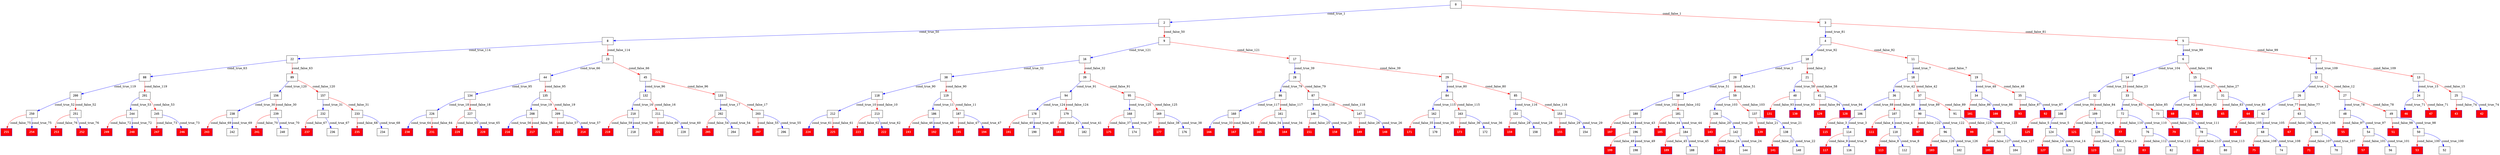 digraph ExecutionTree {
	node [color=black fontname=Courier height=.5 shape=record]
	197 [color=blue, fillcolor=red, style=filled, fontcolor=white, fontname="Courier-Bold"]
	195 [color=blue, fillcolor=red, style=filled, fontcolor=white, fontname="Courier-Bold"]
	193 [color=blue, fillcolor=red, style=filled, fontcolor=white, fontname="Courier-Bold"]
	191 [color=blue, fillcolor=red, style=filled, fontcolor=white, fontname="Courier-Bold"]
	189 [color=blue, fillcolor=red, style=filled, fontcolor=white, fontname="Courier-Bold"]
	194 [color=blue, fillcolor=red, style=filled, fontcolor=white, fontname="Courier-Bold"]
	185 [color=blue, fillcolor=red, style=filled, fontcolor=white, fontname="Courier-Bold"]
	183 [color=blue, fillcolor=red, style=filled, fontcolor=white, fontname="Courier-Bold"]
	166 [color=blue, fillcolor=red, style=filled, fontcolor=white, fontname="Courier-Bold"]
	177 [color=blue, fillcolor=red, style=filled, fontcolor=white, fontname="Courier-Bold"]
	175 [color=blue, fillcolor=red, style=filled, fontcolor=white, fontname="Courier-Bold"]
	173 [color=blue, fillcolor=red, style=filled, fontcolor=white, fontname="Courier-Bold"]
	171 [color=blue, fillcolor=red, style=filled, fontcolor=white, fontname="Courier-Bold"]
	167 [color=blue, fillcolor=red, style=filled, fontcolor=white, fontname="Courier-Bold"]
	165 [color=blue, fillcolor=red, style=filled, fontcolor=white, fontname="Courier-Bold"]
	164 [color=blue, fillcolor=red, style=filled, fontcolor=white, fontname="Courier-Bold"]
	159 [color=blue, fillcolor=red, style=filled, fontcolor=white, fontname="Courier-Bold"]
	60 [color=blue, fillcolor=red, style=filled, fontcolor=white, fontname="Courier-Bold"]
	155 [color=blue, fillcolor=red, style=filled, fontcolor=white, fontname="Courier-Bold"]
	151 [color=blue, fillcolor=red, style=filled, fontcolor=white, fontname="Courier-Bold"]
	149 [color=blue, fillcolor=red, style=filled, fontcolor=white, fontname="Courier-Bold"]
	148 [color=blue, fillcolor=red, style=filled, fontcolor=white, fontname="Courier-Bold"]
	145 [color=blue, fillcolor=red, style=filled, fontcolor=white, fontname="Courier-Bold"]
	143 [color=blue, fillcolor=red, style=filled, fontcolor=white, fontname="Courier-Bold"]
	141 [color=blue, fillcolor=red, style=filled, fontcolor=white, fontname="Courier-Bold"]
	139 [color=blue, fillcolor=red, style=filled, fontcolor=white, fontname="Courier-Bold"]
	46 [color=blue, fillcolor=red, style=filled, fontcolor=white, fontname="Courier-Bold"]
	216 [color=blue, fillcolor=red, style=filled, fontcolor=white, fontname="Courier-Bold"]
	131 [color=blue, fillcolor=red, style=filled, fontcolor=white, fontname="Courier-Bold"]
	129 [color=blue, fillcolor=red, style=filled, fontcolor=white, fontname="Courier-Bold"]
	127 [color=blue, fillcolor=red, style=filled, fontcolor=white, fontname="Courier-Bold"]
	125 [color=blue, fillcolor=red, style=filled, fontcolor=white, fontname="Courier-Bold"]
	123 [color=blue, fillcolor=red, style=filled, fontcolor=white, fontname="Courier-Bold"]
	121 [color=blue, fillcolor=red, style=filled, fontcolor=white, fontname="Courier-Bold"]
	192 [color=blue, fillcolor=red, style=filled, fontcolor=white, fontname="Courier-Bold"]
	117 [color=blue, fillcolor=red, style=filled, fontcolor=white, fontname="Courier-Bold"]
	115 [color=blue, fillcolor=red, style=filled, fontcolor=white, fontname="Courier-Bold"]
	113 [color=blue, fillcolor=red, style=filled, fontcolor=white, fontname="Courier-Bold"]
	111 [color=blue, fillcolor=red, style=filled, fontcolor=white, fontname="Courier-Bold"]
	105 [color=blue, fillcolor=red, style=filled, fontcolor=white, fontname="Courier-Bold"]
	103 [color=blue, fillcolor=red, style=filled, fontcolor=white, fontname="Courier-Bold"]
	101 [color=blue, fillcolor=red, style=filled, fontcolor=white, fontname="Courier-Bold"]
	99 [color=blue, fillcolor=red, style=filled, fontcolor=white, fontname="Courier-Bold"]
	224 [color=blue, fillcolor=red, style=filled, fontcolor=white, fontname="Courier-Bold"]
	97 [color=blue, fillcolor=red, style=filled, fontcolor=white, fontname="Courier-Bold"]
	93 [color=blue, fillcolor=red, style=filled, fontcolor=white, fontname="Courier-Bold"]
	150 [color=blue, fillcolor=red, style=filled, fontcolor=white, fontname="Courier-Bold"]
	83 [color=blue, fillcolor=red, style=filled, fontcolor=white, fontname="Courier-Bold"]
	81 [color=blue, fillcolor=red, style=filled, fontcolor=white, fontname="Courier-Bold"]
	79 [color=blue, fillcolor=red, style=filled, fontcolor=white, fontname="Courier-Bold"]
	77 [color=blue, fillcolor=red, style=filled, fontcolor=white, fontname="Courier-Bold"]
	75 [color=blue, fillcolor=red, style=filled, fontcolor=white, fontname="Courier-Bold"]
	71 [color=blue, fillcolor=red, style=filled, fontcolor=white, fontname="Courier-Bold"]
	69 [color=blue, fillcolor=red, style=filled, fontcolor=white, fontname="Courier-Bold"]
	67 [color=blue, fillcolor=red, style=filled, fontcolor=white, fontname="Courier-Bold"]
	65 [color=blue, fillcolor=red, style=filled, fontcolor=white, fontname="Courier-Bold"]
	61 [color=blue, fillcolor=red, style=filled, fontcolor=white, fontname="Courier-Bold"]
	57 [color=blue, fillcolor=red, style=filled, fontcolor=white, fontname="Courier-Bold"]
	55 [color=blue, fillcolor=red, style=filled, fontcolor=white, fontname="Courier-Bold"]
	53 [color=blue, fillcolor=red, style=filled, fontcolor=white, fontname="Courier-Bold"]
	51 [color=blue, fillcolor=red, style=filled, fontcolor=white, fontname="Courier-Bold"]
	47 [color=blue, fillcolor=red, style=filled, fontcolor=white, fontname="Courier-Bold"]
	43 [color=blue, fillcolor=red, style=filled, fontcolor=white, fontname="Courier-Bold"]
	128 [color=blue, fillcolor=red, style=filled, fontcolor=white, fontname="Courier-Bold"]
	92 [color=blue, fillcolor=red, style=filled, fontcolor=white, fontname="Courier-Bold"]
	64 [color=blue, fillcolor=red, style=filled, fontcolor=white, fontname="Courier-Bold"]
	42 [color=blue, fillcolor=red, style=filled, fontcolor=white, fontname="Courier-Bold"]
	255 [color=blue, fillcolor=red, style=filled, fontcolor=white, fontname="Courier-Bold"]
	253 [color=blue, fillcolor=red, style=filled, fontcolor=white, fontname="Courier-Bold"]
	252 [color=blue, fillcolor=red, style=filled, fontcolor=white, fontname="Courier-Bold"]
	249 [color=blue, fillcolor=red, style=filled, fontcolor=white, fontname="Courier-Bold"]
	247 [color=blue, fillcolor=red, style=filled, fontcolor=white, fontname="Courier-Bold"]
	246 [color=blue, fillcolor=red, style=filled, fontcolor=white, fontname="Courier-Bold"]
	243 [color=blue, fillcolor=red, style=filled, fontcolor=white, fontname="Courier-Bold"]
	241 [color=blue, fillcolor=red, style=filled, fontcolor=white, fontname="Courier-Bold"]
	230 [color=blue, fillcolor=red, style=filled, fontcolor=white, fontname="Courier-Bold"]
	237 [color=blue, fillcolor=red, style=filled, fontcolor=white, fontname="Courier-Bold"]
	235 [color=blue, fillcolor=red, style=filled, fontcolor=white, fontname="Courier-Bold"]
	231 [color=blue, fillcolor=red, style=filled, fontcolor=white, fontname="Courier-Bold"]
	229 [color=blue, fillcolor=red, style=filled, fontcolor=white, fontname="Courier-Bold"]
	228 [color=blue, fillcolor=red, style=filled, fontcolor=white, fontname="Courier-Bold"]
	225 [color=blue, fillcolor=red, style=filled, fontcolor=white, fontname="Courier-Bold"]
	223 [color=blue, fillcolor=red, style=filled, fontcolor=white, fontname="Courier-Bold"]
	221 [color=blue, fillcolor=red, style=filled, fontcolor=white, fontname="Courier-Bold"]
	219 [color=blue, fillcolor=red, style=filled, fontcolor=white, fontname="Courier-Bold"]
	130 [color=blue, fillcolor=red, style=filled, fontcolor=white, fontname="Courier-Bold"]
	217 [color=blue, fillcolor=red, style=filled, fontcolor=white, fontname="Courier-Bold"]
	215 [color=blue, fillcolor=red, style=filled, fontcolor=white, fontname="Courier-Bold"]
	222 [color=blue, fillcolor=red, style=filled, fontcolor=white, fontname="Courier-Bold"]
	214 [color=blue, fillcolor=red, style=filled, fontcolor=white, fontname="Courier-Bold"]
	207 [color=blue, fillcolor=red, style=filled, fontcolor=white, fontname="Courier-Bold"]
	205 [color=blue, fillcolor=red, style=filled, fontcolor=white, fontname="Courier-Bold"]
	248 [color=blue, fillcolor=red, style=filled, fontcolor=white, fontname="Courier-Bold"]
	199 [color=blue, fillcolor=red, style=filled, fontcolor=white, fontname="Courier-Bold"]
	100 [color=blue, fillcolor=red, style=filled, fontcolor=white, fontname="Courier-Bold"]
	254 [color=blue, fillcolor=red, style=filled, fontcolor=white, fontname="Courier-Bold"]
	0 -> 2 [label=cond_true_1 color=blue]
	0 -> 3 [label=cond_false_1 color=red]
	2 -> 8 [label=cond_true_50 color=blue]
	2 -> 9 [label=cond_false_50 color=red]
	3 -> 4 [label=cond_true_81 color=blue]
	3 -> 5 [label=cond_false_81 color=red]
	10 -> 20 [label=cond_true_2 color=blue]
	10 -> 21 [label=cond_false_2 color=red]
	20 -> 58 [label=cond_true_51 color=blue]
	20 -> 59 [label=cond_false_51 color=red]
	21 -> 40 [label=cond_true_58 color=blue]
	21 -> 41 [label=cond_false_58 color=red]
	106 -> 114 [label=cond_true_3 color=blue]
	106 -> 115 [label=cond_false_3 color=red]
	114 -> 116 [label=cond_true_9 color=blue]
	114 -> 117 [label=cond_false_9 color=red]
	107 -> 110 [label=cond_true_4 color=blue]
	107 -> 111 [label=cond_false_4 color=red]
	110 -> 112 [label=cond_true_8 color=blue]
	110 -> 113 [label=cond_false_8 color=red]
	108 -> 124 [label=cond_true_5 color=blue]
	108 -> 125 [label=cond_false_5 color=red]
	124 -> 126 [label=cond_true_14 color=blue]
	124 -> 127 [label=cond_false_14 color=red]
	109 -> 120 [label=cond_true_6 color=blue]
	109 -> 121 [label=cond_false_6 color=red]
	120 -> 122 [label=cond_true_13 color=blue]
	120 -> 123 [label=cond_false_13 color=red]
	11 -> 18 [label=cond_true_7 color=blue]
	11 -> 19 [label=cond_false_7 color=red]
	18 -> 36 [label=cond_true_42 color=blue]
	18 -> 37 [label=cond_false_42 color=red]
	19 -> 34 [label=cond_true_48 color=blue]
	19 -> 35 [label=cond_false_48 color=red]
	118 -> 212 [label=cond_true_10 color=blue]
	118 -> 213 [label=cond_false_10 color=red]
	212 -> 224 [label=cond_true_61 color=blue]
	212 -> 225 [label=cond_false_61 color=red]
	213 -> 222 [label=cond_true_62 color=blue]
	213 -> 223 [label=cond_false_62 color=red]
	119 -> 186 [label=cond_true_11 color=blue]
	119 -> 187 [label=cond_false_11 color=red]
	186 -> 192 [label=cond_true_46 color=blue]
	186 -> 193 [label=cond_false_46 color=red]
	187 -> 194 [label=cond_true_47 color=blue]
	187 -> 195 [label=cond_false_47 color=red]
	12 -> 26 [label=cond_true_12 color=blue]
	12 -> 27 [label=cond_false_12 color=red]
	26 -> 62 [label=cond_true_77 color=blue]
	26 -> 63 [label=cond_false_77 color=red]
	27 -> 48 [label=cond_true_78 color=blue]
	27 -> 49 [label=cond_false_78 color=red]
	13 -> 24 [label=cond_true_15 color=blue]
	13 -> 25 [label=cond_false_15 color=red]
	24 -> 46 [label=cond_true_71 color=blue]
	24 -> 47 [label=cond_false_71 color=red]
	25 -> 42 [label=cond_true_74 color=blue]
	25 -> 43 [label=cond_false_74 color=red]
	132 -> 210 [label=cond_true_16 color=blue]
	132 -> 211 [label=cond_false_16 color=red]
	210 -> 218 [label=cond_true_59 color=blue]
	210 -> 219 [label=cond_false_59 color=red]
	211 -> 220 [label=cond_true_60 color=blue]
	211 -> 221 [label=cond_false_60 color=red]
	133 -> 202 [label=cond_true_17 color=blue]
	133 -> 203 [label=cond_false_17 color=red]
	202 -> 204 [label=cond_true_54 color=blue]
	202 -> 205 [label=cond_false_54 color=red]
	203 -> 206 [label=cond_true_55 color=blue]
	203 -> 207 [label=cond_false_55 color=red]
	134 -> 226 [label=cond_true_18 color=blue]
	134 -> 227 [label=cond_false_18 color=red]
	226 -> 230 [label=cond_true_64 color=blue]
	226 -> 231 [label=cond_false_64 color=red]
	227 -> 228 [label=cond_true_65 color=blue]
	227 -> 229 [label=cond_false_65 color=red]
	135 -> 208 [label=cond_true_19 color=blue]
	135 -> 209 [label=cond_false_19 color=red]
	208 -> 216 [label=cond_true_56 color=blue]
	208 -> 217 [label=cond_false_56 color=red]
	209 -> 214 [label=cond_true_57 color=blue]
	209 -> 215 [label=cond_false_57 color=red]
	136 -> 142 [label=cond_true_20 color=blue]
	136 -> 143 [label=cond_false_20 color=red]
	142 -> 144 [label=cond_true_24 color=blue]
	142 -> 145 [label=cond_false_24 color=red]
	137 -> 138 [label=cond_true_21 color=blue]
	137 -> 139 [label=cond_false_21 color=red]
	138 -> 140 [label=cond_true_22 color=blue]
	138 -> 141 [label=cond_false_22 color=red]
	14 -> 32 [label=cond_true_23 color=blue]
	14 -> 33 [label=cond_false_23 color=red]
	32 -> 108 [label=cond_true_84 color=blue]
	32 -> 109 [label=cond_false_84 color=red]
	33 -> 72 [label=cond_true_85 color=blue]
	33 -> 73 [label=cond_false_85 color=red]
	146 -> 150 [label=cond_true_25 color=blue]
	146 -> 151 [label=cond_false_25 color=red]
	147 -> 148 [label=cond_true_26 color=blue]
	147 -> 149 [label=cond_false_26 color=red]
	15 -> 30 [label=cond_true_27 color=blue]
	15 -> 31 [label=cond_false_27 color=red]
	30 -> 60 [label=cond_true_82 color=blue]
	30 -> 61 [label=cond_false_82 color=red]
	31 -> 64 [label=cond_true_83 color=blue]
	31 -> 65 [label=cond_false_83 color=red]
	152 -> 158 [label=cond_true_28 color=blue]
	152 -> 159 [label=cond_false_28 color=red]
	153 -> 154 [label=cond_true_29 color=blue]
	153 -> 155 [label=cond_false_29 color=red]
	156 -> 238 [label=cond_true_30 color=blue]
	156 -> 239 [label=cond_false_30 color=red]
	238 -> 242 [label=cond_true_69 color=blue]
	238 -> 243 [label=cond_false_69 color=red]
	239 -> 240 [label=cond_true_70 color=blue]
	239 -> 241 [label=cond_false_70 color=red]
	157 -> 232 [label=cond_true_31 color=blue]
	157 -> 233 [label=cond_false_31 color=red]
	232 -> 236 [label=cond_true_67 color=blue]
	232 -> 237 [label=cond_false_67 color=red]
	233 -> 234 [label=cond_true_68 color=blue]
	233 -> 235 [label=cond_false_68 color=red]
	16 -> 38 [label=cond_true_32 color=blue]
	16 -> 39 [label=cond_false_32 color=red]
	38 -> 118 [label=cond_true_90 color=blue]
	38 -> 119 [label=cond_false_90 color=red]
	39 -> 94 [label=cond_true_91 color=blue]
	39 -> 95 [label=cond_false_91 color=red]
	160 -> 166 [label=cond_true_33 color=blue]
	160 -> 167 [label=cond_false_33 color=red]
	161 -> 164 [label=cond_true_34 color=blue]
	161 -> 165 [label=cond_false_34 color=red]
	162 -> 170 [label=cond_true_35 color=blue]
	162 -> 171 [label=cond_false_35 color=red]
	163 -> 172 [label=cond_true_36 color=blue]
	163 -> 173 [label=cond_false_36 color=red]
	168 -> 174 [label=cond_true_37 color=blue]
	168 -> 175 [label=cond_false_37 color=red]
	169 -> 176 [label=cond_true_38 color=blue]
	169 -> 177 [label=cond_false_38 color=red]
	17 -> 28 [label=cond_true_39 color=blue]
	17 -> 29 [label=cond_false_39 color=red]
	28 -> 86 [label=cond_true_79 color=blue]
	28 -> 87 [label=cond_false_79 color=red]
	29 -> 84 [label=cond_true_80 color=blue]
	29 -> 85 [label=cond_false_80 color=red]
	178 -> 190 [label=cond_true_40 color=blue]
	178 -> 191 [label=cond_false_40 color=red]
	179 -> 182 [label=cond_true_41 color=blue]
	179 -> 183 [label=cond_false_41 color=red]
	36 -> 106 [label=cond_true_88 color=blue]
	36 -> 107 [label=cond_false_88 color=red]
	37 -> 90 [label=cond_true_89 color=blue]
	37 -> 91 [label=cond_false_89 color=red]
	180 -> 196 [label=cond_true_43 color=blue]
	180 -> 197 [label=cond_false_43 color=red]
	196 -> 198 [label=cond_true_49 color=blue]
	196 -> 199 [label=cond_false_49 color=red]
	181 -> 184 [label=cond_true_44 color=blue]
	181 -> 185 [label=cond_false_44 color=red]
	184 -> 188 [label=cond_true_45 color=blue]
	184 -> 189 [label=cond_false_45 color=red]
	34 -> 100 [label=cond_true_86 color=blue]
	34 -> 101 [label=cond_false_86 color=red]
	35 -> 92 [label=cond_true_87 color=blue]
	35 -> 93 [label=cond_false_87 color=red]
	8 -> 22 [label=cond_true_114 color=blue]
	8 -> 23 [label=cond_false_114 color=red]
	9 -> 16 [label=cond_true_121 color=blue]
	9 -> 17 [label=cond_false_121 color=red]
	58 -> 180 [label=cond_true_102 color=blue]
	58 -> 181 [label=cond_false_102 color=red]
	59 -> 136 [label=cond_true_103 color=blue]
	59 -> 137 [label=cond_false_103 color=red]
	200 -> 250 [label=cond_true_52 color=blue]
	200 -> 251 [label=cond_false_52 color=red]
	250 -> 254 [label=cond_true_75 color=blue]
	250 -> 255 [label=cond_false_75 color=red]
	251 -> 252 [label=cond_true_76 color=blue]
	251 -> 253 [label=cond_false_76 color=red]
	201 -> 244 [label=cond_true_53 color=blue]
	201 -> 245 [label=cond_false_53 color=red]
	244 -> 248 [label=cond_true_72 color=blue]
	244 -> 249 [label=cond_false_72 color=red]
	245 -> 246 [label=cond_true_73 color=blue]
	245 -> 247 [label=cond_false_73 color=red]
	40 -> 130 [label=cond_true_93 color=blue]
	40 -> 131 [label=cond_false_93 color=red]
	41 -> 128 [label=cond_true_94 color=blue]
	41 -> 129 [label=cond_false_94 color=red]
	22 -> 88 [label=cond_true_63 color=blue]
	22 -> 89 [label=cond_false_63 color=red]
	88 -> 200 [label=cond_true_119 color=blue]
	88 -> 201 [label=cond_false_119 color=red]
	89 -> 156 [label=cond_true_120 color=blue]
	89 -> 157 [label=cond_false_120 color=red]
	23 -> 44 [label=cond_true_66 color=blue]
	23 -> 45 [label=cond_false_66 color=red]
	44 -> 134 [label=cond_true_95 color=blue]
	44 -> 135 [label=cond_false_95 color=red]
	45 -> 132 [label=cond_true_96 color=blue]
	45 -> 133 [label=cond_false_96 color=red]
	62 -> 68 [label=cond_true_105 color=blue]
	62 -> 69 [label=cond_false_105 color=red]
	63 -> 66 [label=cond_true_106 color=blue]
	63 -> 67 [label=cond_false_106 color=red]
	48 -> 54 [label=cond_true_97 color=blue]
	48 -> 55 [label=cond_false_97 color=red]
	49 -> 50 [label=cond_true_98 color=blue]
	49 -> 51 [label=cond_false_98 color=red]
	86 -> 160 [label=cond_true_117 color=blue]
	86 -> 161 [label=cond_false_117 color=red]
	87 -> 146 [label=cond_true_118 color=blue]
	87 -> 147 [label=cond_false_118 color=red]
	84 -> 162 [label=cond_true_115 color=blue]
	84 -> 163 [label=cond_false_115 color=red]
	85 -> 152 [label=cond_true_116 color=blue]
	85 -> 153 [label=cond_false_116 color=red]
	4 -> 10 [label=cond_true_92 color=blue]
	4 -> 11 [label=cond_false_92 color=red]
	5 -> 6 [label=cond_true_99 color=blue]
	5 -> 7 [label=cond_false_99 color=red]
	72 -> 76 [label=cond_true_110 color=blue]
	72 -> 77 [label=cond_false_110 color=red]
	73 -> 78 [label=cond_true_111 color=blue]
	73 -> 79 [label=cond_false_111 color=red]
	90 -> 96 [label=cond_true_122 color=blue]
	90 -> 97 [label=cond_false_122 color=red]
	91 -> 98 [label=cond_true_123 color=blue]
	91 -> 99 [label=cond_false_123 color=red]
	94 -> 178 [label=cond_true_124 color=blue]
	94 -> 179 [label=cond_false_124 color=red]
	95 -> 168 [label=cond_true_125 color=blue]
	95 -> 169 [label=cond_false_125 color=red]
	54 -> 56 [label=cond_true_101 color=blue]
	54 -> 57 [label=cond_false_101 color=red]
	50 -> 52 [label=cond_true_100 color=blue]
	50 -> 53 [label=cond_false_100 color=red]
	6 -> 14 [label=cond_true_104 color=blue]
	6 -> 15 [label=cond_false_104 color=red]
	7 -> 12 [label=cond_true_109 color=blue]
	7 -> 13 [label=cond_false_109 color=red]
	68 -> 74 [label=cond_true_108 color=blue]
	68 -> 75 [label=cond_false_108 color=red]
	66 -> 70 [label=cond_true_107 color=blue]
	66 -> 71 [label=cond_false_107 color=red]
	76 -> 82 [label=cond_true_112 color=blue]
	76 -> 83 [label=cond_false_112 color=red]
	78 -> 80 [label=cond_true_113 color=blue]
	78 -> 81 [label=cond_false_113 color=red]
	96 -> 102 [label=cond_true_126 color=blue]
	96 -> 103 [label=cond_false_126 color=red]
	98 -> 104 [label=cond_true_127 color=blue]
	98 -> 105 [label=cond_false_127 color=red]
}
